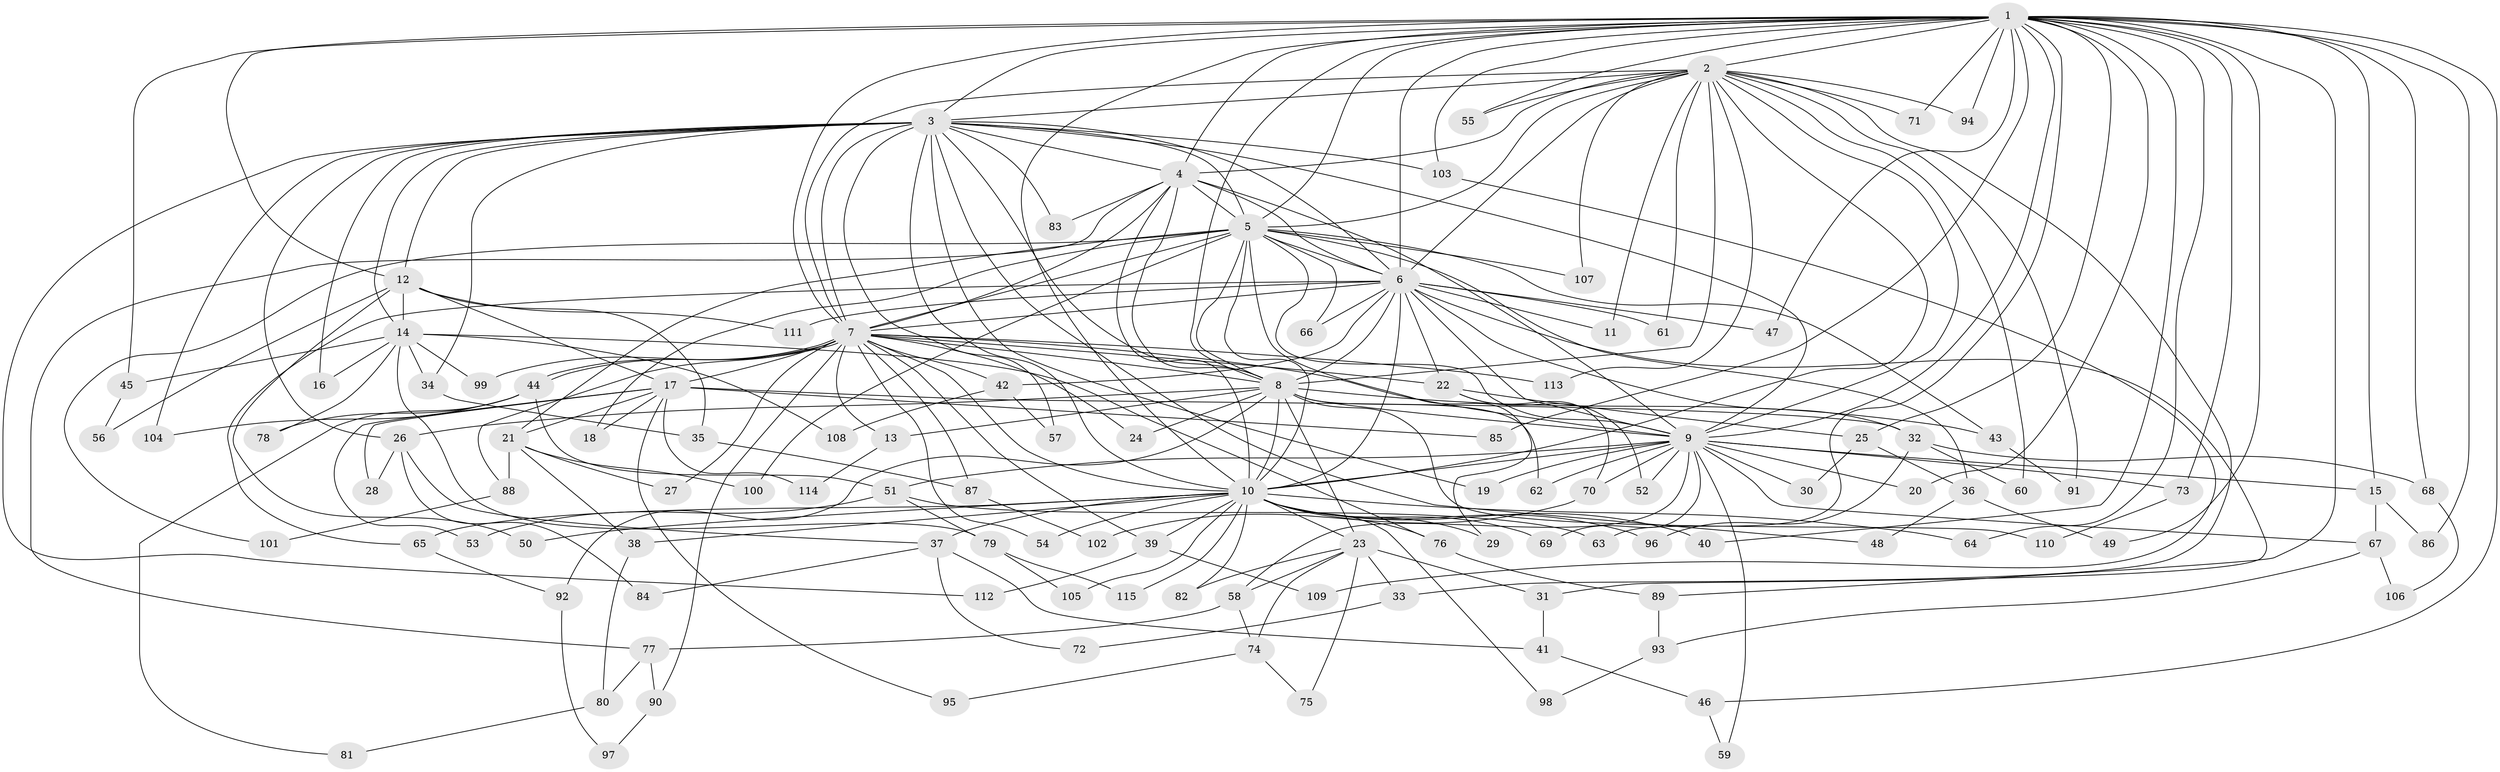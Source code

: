 // Generated by graph-tools (version 1.1) at 2025/35/03/09/25 02:35:05]
// undirected, 115 vertices, 255 edges
graph export_dot {
graph [start="1"]
  node [color=gray90,style=filled];
  1;
  2;
  3;
  4;
  5;
  6;
  7;
  8;
  9;
  10;
  11;
  12;
  13;
  14;
  15;
  16;
  17;
  18;
  19;
  20;
  21;
  22;
  23;
  24;
  25;
  26;
  27;
  28;
  29;
  30;
  31;
  32;
  33;
  34;
  35;
  36;
  37;
  38;
  39;
  40;
  41;
  42;
  43;
  44;
  45;
  46;
  47;
  48;
  49;
  50;
  51;
  52;
  53;
  54;
  55;
  56;
  57;
  58;
  59;
  60;
  61;
  62;
  63;
  64;
  65;
  66;
  67;
  68;
  69;
  70;
  71;
  72;
  73;
  74;
  75;
  76;
  77;
  78;
  79;
  80;
  81;
  82;
  83;
  84;
  85;
  86;
  87;
  88;
  89;
  90;
  91;
  92;
  93;
  94;
  95;
  96;
  97;
  98;
  99;
  100;
  101;
  102;
  103;
  104;
  105;
  106;
  107;
  108;
  109;
  110;
  111;
  112;
  113;
  114;
  115;
  1 -- 2;
  1 -- 3;
  1 -- 4;
  1 -- 5;
  1 -- 6;
  1 -- 7;
  1 -- 8;
  1 -- 9;
  1 -- 10;
  1 -- 12;
  1 -- 15;
  1 -- 20;
  1 -- 25;
  1 -- 40;
  1 -- 45;
  1 -- 46;
  1 -- 47;
  1 -- 49;
  1 -- 55;
  1 -- 63;
  1 -- 64;
  1 -- 68;
  1 -- 71;
  1 -- 73;
  1 -- 85;
  1 -- 86;
  1 -- 89;
  1 -- 94;
  1 -- 103;
  2 -- 3;
  2 -- 4;
  2 -- 5;
  2 -- 6;
  2 -- 7;
  2 -- 8;
  2 -- 9;
  2 -- 10;
  2 -- 11;
  2 -- 33;
  2 -- 55;
  2 -- 60;
  2 -- 61;
  2 -- 71;
  2 -- 91;
  2 -- 94;
  2 -- 107;
  2 -- 113;
  3 -- 4;
  3 -- 5;
  3 -- 6;
  3 -- 7;
  3 -- 8;
  3 -- 9;
  3 -- 10;
  3 -- 12;
  3 -- 14;
  3 -- 16;
  3 -- 19;
  3 -- 26;
  3 -- 34;
  3 -- 48;
  3 -- 57;
  3 -- 83;
  3 -- 103;
  3 -- 104;
  3 -- 112;
  4 -- 5;
  4 -- 6;
  4 -- 7;
  4 -- 8;
  4 -- 9;
  4 -- 10;
  4 -- 77;
  4 -- 83;
  5 -- 6;
  5 -- 7;
  5 -- 8;
  5 -- 9;
  5 -- 10;
  5 -- 18;
  5 -- 21;
  5 -- 29;
  5 -- 36;
  5 -- 43;
  5 -- 66;
  5 -- 100;
  5 -- 101;
  5 -- 107;
  6 -- 7;
  6 -- 8;
  6 -- 9;
  6 -- 10;
  6 -- 11;
  6 -- 22;
  6 -- 31;
  6 -- 32;
  6 -- 42;
  6 -- 47;
  6 -- 61;
  6 -- 65;
  6 -- 66;
  6 -- 111;
  7 -- 8;
  7 -- 9;
  7 -- 10;
  7 -- 13;
  7 -- 17;
  7 -- 22;
  7 -- 24;
  7 -- 27;
  7 -- 39;
  7 -- 42;
  7 -- 44;
  7 -- 44;
  7 -- 54;
  7 -- 87;
  7 -- 88;
  7 -- 90;
  7 -- 99;
  7 -- 113;
  8 -- 9;
  8 -- 10;
  8 -- 13;
  8 -- 23;
  8 -- 24;
  8 -- 26;
  8 -- 43;
  8 -- 62;
  8 -- 92;
  8 -- 110;
  9 -- 10;
  9 -- 15;
  9 -- 19;
  9 -- 20;
  9 -- 30;
  9 -- 51;
  9 -- 52;
  9 -- 58;
  9 -- 59;
  9 -- 62;
  9 -- 67;
  9 -- 69;
  9 -- 70;
  9 -- 73;
  10 -- 23;
  10 -- 29;
  10 -- 37;
  10 -- 38;
  10 -- 39;
  10 -- 40;
  10 -- 50;
  10 -- 54;
  10 -- 64;
  10 -- 65;
  10 -- 69;
  10 -- 76;
  10 -- 82;
  10 -- 96;
  10 -- 98;
  10 -- 105;
  10 -- 115;
  12 -- 14;
  12 -- 17;
  12 -- 35;
  12 -- 50;
  12 -- 56;
  12 -- 111;
  13 -- 114;
  14 -- 16;
  14 -- 34;
  14 -- 45;
  14 -- 76;
  14 -- 78;
  14 -- 79;
  14 -- 99;
  14 -- 108;
  15 -- 67;
  15 -- 86;
  17 -- 18;
  17 -- 21;
  17 -- 28;
  17 -- 32;
  17 -- 53;
  17 -- 85;
  17 -- 95;
  17 -- 114;
  21 -- 27;
  21 -- 38;
  21 -- 88;
  21 -- 100;
  22 -- 25;
  22 -- 52;
  22 -- 70;
  23 -- 31;
  23 -- 33;
  23 -- 58;
  23 -- 74;
  23 -- 75;
  23 -- 82;
  25 -- 30;
  25 -- 36;
  26 -- 28;
  26 -- 37;
  26 -- 84;
  31 -- 41;
  32 -- 60;
  32 -- 68;
  32 -- 96;
  33 -- 72;
  34 -- 35;
  35 -- 87;
  36 -- 48;
  36 -- 49;
  37 -- 41;
  37 -- 72;
  37 -- 84;
  38 -- 80;
  39 -- 109;
  39 -- 112;
  41 -- 46;
  42 -- 57;
  42 -- 108;
  43 -- 91;
  44 -- 51;
  44 -- 78;
  44 -- 81;
  44 -- 104;
  45 -- 56;
  46 -- 59;
  51 -- 53;
  51 -- 63;
  51 -- 79;
  58 -- 74;
  58 -- 77;
  65 -- 92;
  67 -- 93;
  67 -- 106;
  68 -- 106;
  70 -- 102;
  73 -- 110;
  74 -- 75;
  74 -- 95;
  76 -- 89;
  77 -- 80;
  77 -- 90;
  79 -- 105;
  79 -- 115;
  80 -- 81;
  87 -- 102;
  88 -- 101;
  89 -- 93;
  90 -- 97;
  92 -- 97;
  93 -- 98;
  103 -- 109;
}

